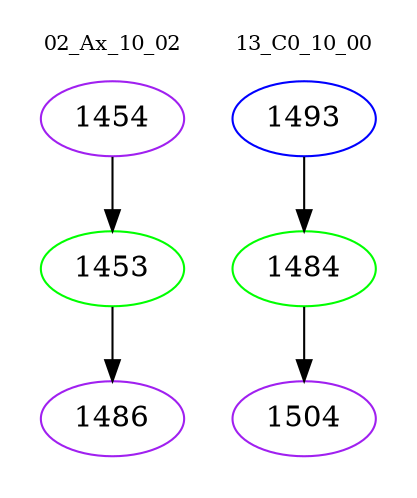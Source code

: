 digraph{
subgraph cluster_0 {
color = white
label = "02_Ax_10_02";
fontsize=10;
T0_1454 [label="1454", color="purple"]
T0_1454 -> T0_1453 [color="black"]
T0_1453 [label="1453", color="green"]
T0_1453 -> T0_1486 [color="black"]
T0_1486 [label="1486", color="purple"]
}
subgraph cluster_1 {
color = white
label = "13_C0_10_00";
fontsize=10;
T1_1493 [label="1493", color="blue"]
T1_1493 -> T1_1484 [color="black"]
T1_1484 [label="1484", color="green"]
T1_1484 -> T1_1504 [color="black"]
T1_1504 [label="1504", color="purple"]
}
}
